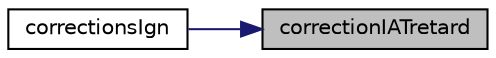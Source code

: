 digraph "correctionIATretard"
{
 // LATEX_PDF_SIZE
  edge [fontname="Helvetica",fontsize="10",labelfontname="Helvetica",labelfontsize="10"];
  node [fontname="Helvetica",fontsize="10",shape=record];
  rankdir="RL";
  Node46 [label="correctionIATretard",height=0.2,width=0.4,color="black", fillcolor="grey75", style="filled", fontcolor="black",tooltip=" "];
  Node46 -> Node47 [dir="back",color="midnightblue",fontsize="10",style="solid",fontname="Helvetica"];
  Node47 [label="correctionsIgn",height=0.2,width=0.4,color="black", fillcolor="white", style="filled",URL="$corrections_8ino.html#abb6e25cc6b33ea84b9ecfaec0aa06d46",tooltip=" "];
}

